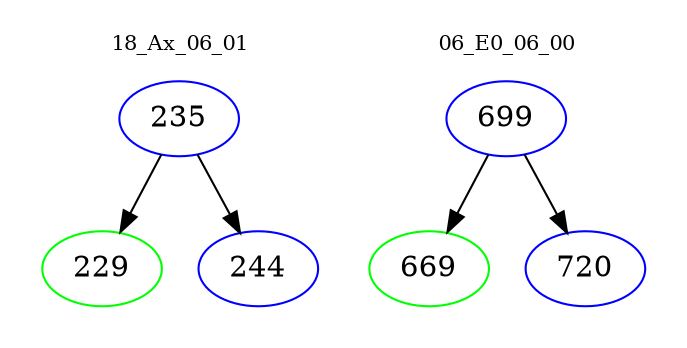 digraph{
subgraph cluster_0 {
color = white
label = "18_Ax_06_01";
fontsize=10;
T0_235 [label="235", color="blue"]
T0_235 -> T0_229 [color="black"]
T0_229 [label="229", color="green"]
T0_235 -> T0_244 [color="black"]
T0_244 [label="244", color="blue"]
}
subgraph cluster_1 {
color = white
label = "06_E0_06_00";
fontsize=10;
T1_699 [label="699", color="blue"]
T1_699 -> T1_669 [color="black"]
T1_669 [label="669", color="green"]
T1_699 -> T1_720 [color="black"]
T1_720 [label="720", color="blue"]
}
}
